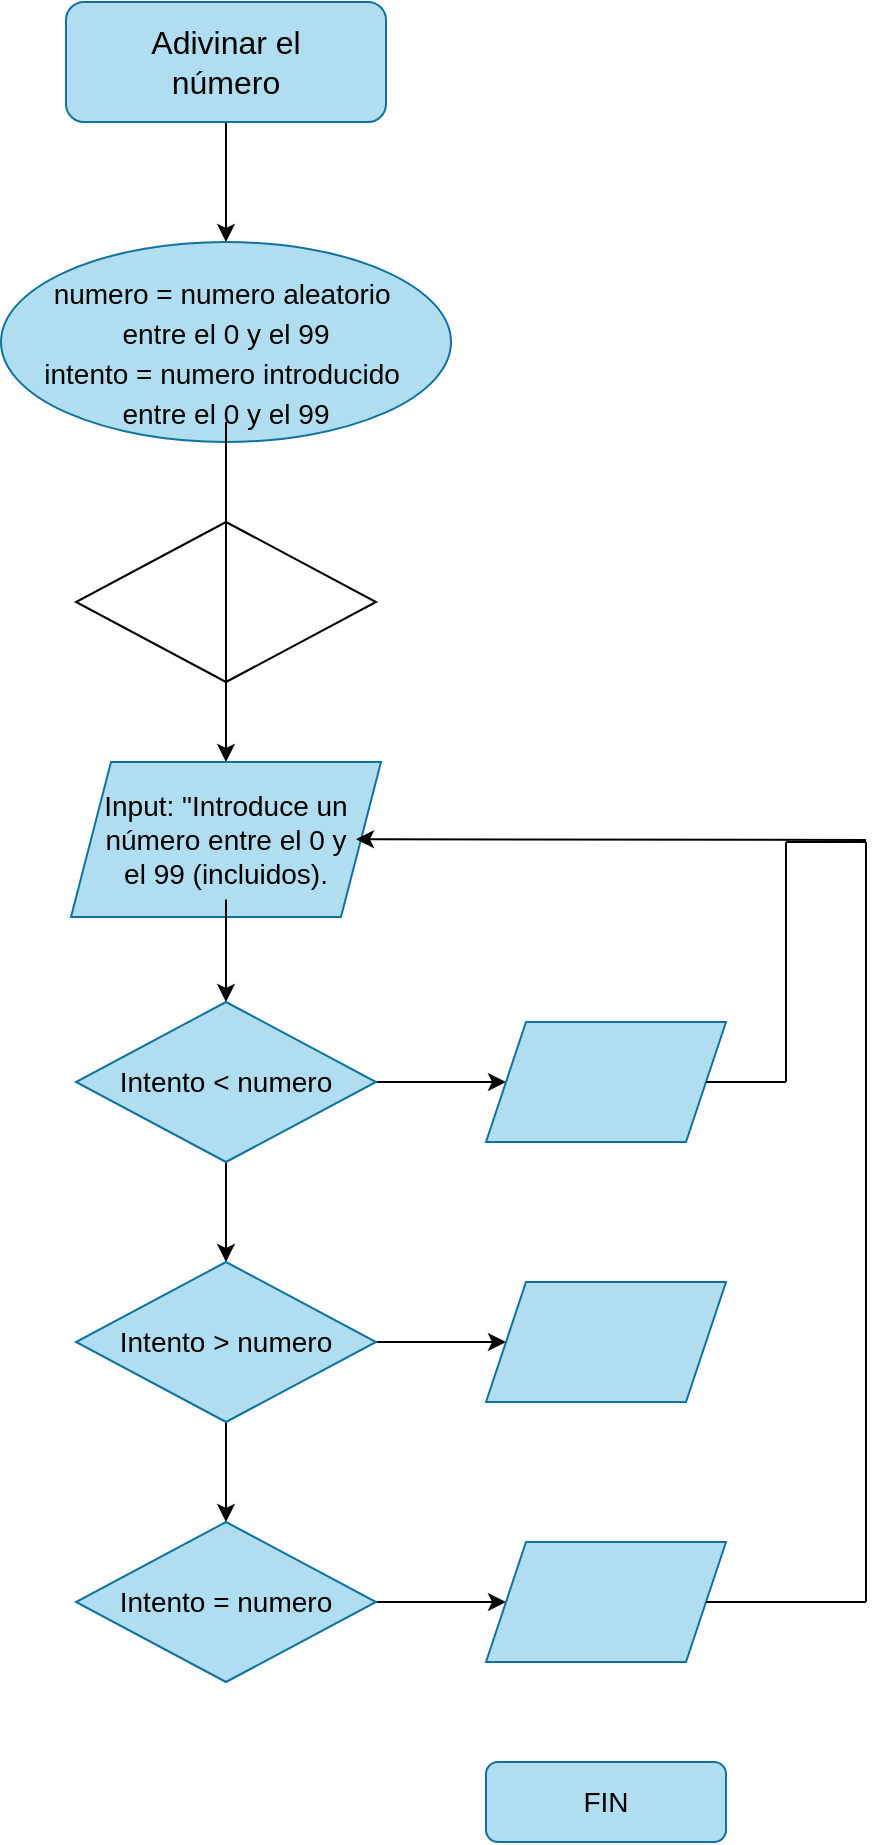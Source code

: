 <mxfile>
    <diagram id="hwFFRKQ7kLO6jCGQQXfq" name="Page-1">
        <mxGraphModel dx="1625" dy="1815" grid="1" gridSize="10" guides="1" tooltips="1" connect="1" arrows="1" fold="1" page="1" pageScale="1" pageWidth="827" pageHeight="1169" math="0" shadow="0">
            <root>
                <mxCell id="0"/>
                <mxCell id="1" parent="0"/>
                <mxCell id="4" style="edgeStyle=none;html=1;fontSize=16;fontColor=#000000;" edge="1" parent="1" source="2">
                    <mxGeometry relative="1" as="geometry">
                        <mxPoint x="400" y="110" as="targetPoint"/>
                    </mxGeometry>
                </mxCell>
                <mxCell id="2" value="" style="rounded=1;whiteSpace=wrap;html=1;fillColor=#b1ddf0;strokeColor=#10739e;" vertex="1" parent="1">
                    <mxGeometry x="320" y="-10" width="160" height="60" as="geometry"/>
                </mxCell>
                <mxCell id="3" value="&lt;font style=&quot;font-size: 16px&quot; color=&quot;#000000&quot;&gt;Adivinar el número&lt;/font&gt;" style="text;html=1;strokeColor=none;fillColor=none;align=center;verticalAlign=middle;whiteSpace=wrap;rounded=0;" vertex="1" parent="1">
                    <mxGeometry x="350" y="5" width="100" height="30" as="geometry"/>
                </mxCell>
                <mxCell id="5" value="" style="ellipse;whiteSpace=wrap;html=1;fontSize=16;fillColor=#b1ddf0;strokeColor=#10739e;" vertex="1" parent="1">
                    <mxGeometry x="287.5" y="110" width="225" height="100" as="geometry"/>
                </mxCell>
                <mxCell id="6" value="&lt;font style=&quot;font-size: 14px&quot;&gt;numero = numero aleatorio&amp;nbsp; entre el 0 y el 99&lt;/font&gt;" style="text;html=1;strokeColor=none;fillColor=none;align=center;verticalAlign=middle;whiteSpace=wrap;rounded=0;fontSize=16;fontColor=#000000;" vertex="1" parent="1">
                    <mxGeometry x="300" y="130" width="200" height="30" as="geometry"/>
                </mxCell>
                <mxCell id="8" style="edgeStyle=none;html=1;fontSize=14;fontColor=#000000;" edge="1" parent="1" source="7">
                    <mxGeometry relative="1" as="geometry">
                        <mxPoint x="400" y="370" as="targetPoint"/>
                    </mxGeometry>
                </mxCell>
                <mxCell id="7" value="&lt;font style=&quot;font-size: 14px&quot;&gt;intento = numero introducido&amp;nbsp; entre el 0 y el 99&lt;/font&gt;" style="text;html=1;strokeColor=none;fillColor=none;align=center;verticalAlign=middle;whiteSpace=wrap;rounded=0;fontSize=16;fontColor=#000000;" vertex="1" parent="1">
                    <mxGeometry x="300" y="170" width="200" height="30" as="geometry"/>
                </mxCell>
                <mxCell id="9" value="" style="shape=parallelogram;perimeter=parallelogramPerimeter;whiteSpace=wrap;html=1;fixedSize=1;fontSize=14;fillColor=#b1ddf0;strokeColor=#10739e;" vertex="1" parent="1">
                    <mxGeometry x="322.5" y="370" width="155" height="77.5" as="geometry"/>
                </mxCell>
                <mxCell id="16" value="" style="edgeStyle=none;html=1;fontSize=14;fontColor=#000000;" edge="1" parent="1" source="10" target="11">
                    <mxGeometry relative="1" as="geometry"/>
                </mxCell>
                <mxCell id="10" value="Input: &quot;Introduce un número entre el 0 y el 99 (incluidos)." style="text;html=1;strokeColor=none;fillColor=none;align=center;verticalAlign=middle;whiteSpace=wrap;rounded=0;fontSize=14;fontColor=#000000;" vertex="1" parent="1">
                    <mxGeometry x="335" y="378.75" width="130" height="60" as="geometry"/>
                </mxCell>
                <mxCell id="14" style="edgeStyle=none;html=1;entryX=0.5;entryY=0;entryDx=0;entryDy=0;fontSize=14;fontColor=#000000;" edge="1" parent="1" source="11" target="12">
                    <mxGeometry relative="1" as="geometry"/>
                </mxCell>
                <mxCell id="28" style="edgeStyle=none;html=1;fontSize=14;fontColor=#000000;" edge="1" parent="1" source="11" target="21">
                    <mxGeometry relative="1" as="geometry"/>
                </mxCell>
                <mxCell id="11" value="" style="rhombus;whiteSpace=wrap;html=1;fontSize=14;fillColor=#b1ddf0;strokeColor=#10739e;" vertex="1" parent="1">
                    <mxGeometry x="325" y="490" width="150" height="80" as="geometry"/>
                </mxCell>
                <mxCell id="15" style="edgeStyle=none;html=1;entryX=0.5;entryY=0;entryDx=0;entryDy=0;fontSize=14;fontColor=#000000;" edge="1" parent="1" source="12" target="13">
                    <mxGeometry relative="1" as="geometry"/>
                </mxCell>
                <mxCell id="27" style="edgeStyle=none;html=1;entryX=0;entryY=0.5;entryDx=0;entryDy=0;fontSize=14;fontColor=#000000;" edge="1" parent="1" source="12" target="22">
                    <mxGeometry relative="1" as="geometry"/>
                </mxCell>
                <mxCell id="12" value="" style="rhombus;whiteSpace=wrap;html=1;fontSize=14;fillColor=#b1ddf0;strokeColor=#10739e;" vertex="1" parent="1">
                    <mxGeometry x="325" y="620" width="150" height="80" as="geometry"/>
                </mxCell>
                <mxCell id="26" style="edgeStyle=none;html=1;entryX=0;entryY=0.5;entryDx=0;entryDy=0;fontSize=14;fontColor=#000000;" edge="1" parent="1" source="13" target="23">
                    <mxGeometry relative="1" as="geometry"/>
                </mxCell>
                <mxCell id="13" value="" style="rhombus;whiteSpace=wrap;html=1;fontSize=14;fillColor=#b1ddf0;strokeColor=#10739e;" vertex="1" parent="1">
                    <mxGeometry x="325" y="750" width="150" height="80" as="geometry"/>
                </mxCell>
                <mxCell id="17" value="Intento &amp;lt; numero" style="text;html=1;strokeColor=none;fillColor=none;align=center;verticalAlign=middle;whiteSpace=wrap;rounded=0;fontSize=14;fontColor=#000000;" vertex="1" parent="1">
                    <mxGeometry x="345" y="515" width="110" height="30" as="geometry"/>
                </mxCell>
                <mxCell id="18" value="Intento &amp;gt; numero" style="text;html=1;strokeColor=none;fillColor=none;align=center;verticalAlign=middle;whiteSpace=wrap;rounded=0;fontSize=14;fontColor=#000000;" vertex="1" parent="1">
                    <mxGeometry x="345" y="645" width="110" height="30" as="geometry"/>
                </mxCell>
                <mxCell id="19" value="Intento = numero" style="text;html=1;strokeColor=none;fillColor=none;align=center;verticalAlign=middle;whiteSpace=wrap;rounded=0;fontSize=14;fontColor=#000000;" vertex="1" parent="1">
                    <mxGeometry x="345" y="775" width="110" height="30" as="geometry"/>
                </mxCell>
                <mxCell id="21" value="" style="shape=parallelogram;perimeter=parallelogramPerimeter;whiteSpace=wrap;html=1;fixedSize=1;fontSize=14;fillColor=#b1ddf0;strokeColor=#10739e;" vertex="1" parent="1">
                    <mxGeometry x="530" y="500" width="120" height="60" as="geometry"/>
                </mxCell>
                <mxCell id="22" value="" style="shape=parallelogram;perimeter=parallelogramPerimeter;whiteSpace=wrap;html=1;fixedSize=1;fontSize=14;fillColor=#b1ddf0;strokeColor=#10739e;" vertex="1" parent="1">
                    <mxGeometry x="530" y="630" width="120" height="60" as="geometry"/>
                </mxCell>
                <mxCell id="23" value="" style="shape=parallelogram;perimeter=parallelogramPerimeter;whiteSpace=wrap;html=1;fixedSize=1;fontSize=14;fillColor=#b1ddf0;strokeColor=#10739e;" vertex="1" parent="1">
                    <mxGeometry x="530" y="760" width="120" height="60" as="geometry"/>
                </mxCell>
                <mxCell id="24" value="" style="rounded=1;whiteSpace=wrap;html=1;fontSize=14;fillColor=#b1ddf0;strokeColor=#10739e;" vertex="1" parent="1">
                    <mxGeometry x="530" y="870" width="120" height="40" as="geometry"/>
                </mxCell>
                <mxCell id="25" value="FIN" style="text;html=1;strokeColor=none;fillColor=none;align=center;verticalAlign=middle;whiteSpace=wrap;rounded=0;fontSize=14;fontColor=#000000;" vertex="1" parent="1">
                    <mxGeometry x="560" y="875" width="60" height="30" as="geometry"/>
                </mxCell>
                <mxCell id="30" value="" style="endArrow=none;html=1;fontSize=14;fontColor=#000000;" edge="1" parent="1" target="21">
                    <mxGeometry width="50" height="50" relative="1" as="geometry">
                        <mxPoint x="680" y="530" as="sourcePoint"/>
                        <mxPoint x="450" y="560" as="targetPoint"/>
                    </mxGeometry>
                </mxCell>
                <mxCell id="32" value="" style="endArrow=none;html=1;fontSize=14;fontColor=#000000;" edge="1" parent="1">
                    <mxGeometry width="50" height="50" relative="1" as="geometry">
                        <mxPoint x="680" y="530" as="sourcePoint"/>
                        <mxPoint x="680" y="410" as="targetPoint"/>
                    </mxGeometry>
                </mxCell>
                <mxCell id="33" value="" style="endArrow=none;html=1;fontSize=14;fontColor=#000000;entryX=1;entryY=0.5;entryDx=0;entryDy=0;" edge="1" parent="1" target="23">
                    <mxGeometry width="50" height="50" relative="1" as="geometry">
                        <mxPoint x="720" y="790" as="sourcePoint"/>
                        <mxPoint x="450" y="490" as="targetPoint"/>
                    </mxGeometry>
                </mxCell>
                <mxCell id="34" value="" style="endArrow=none;html=1;fontSize=14;fontColor=#000000;" edge="1" parent="1">
                    <mxGeometry width="50" height="50" relative="1" as="geometry">
                        <mxPoint x="720" y="410" as="sourcePoint"/>
                        <mxPoint x="720" y="790" as="targetPoint"/>
                    </mxGeometry>
                </mxCell>
                <mxCell id="35" value="" style="endArrow=none;html=1;fontSize=14;fontColor=#000000;" edge="1" parent="1">
                    <mxGeometry width="50" height="50" relative="1" as="geometry">
                        <mxPoint x="680" y="410" as="sourcePoint"/>
                        <mxPoint x="720" y="410" as="targetPoint"/>
                    </mxGeometry>
                </mxCell>
                <mxCell id="36" value="" style="endArrow=classic;html=1;fontSize=14;fontColor=#000000;" edge="1" parent="1">
                    <mxGeometry width="50" height="50" relative="1" as="geometry">
                        <mxPoint x="720" y="409" as="sourcePoint"/>
                        <mxPoint x="465" y="408.63" as="targetPoint"/>
                    </mxGeometry>
                </mxCell>
                <mxCell id="38" value="" style="rhombus;whiteSpace=wrap;html=1;fontSize=14;fontColor=#000000;fillColor=none;" vertex="1" parent="1">
                    <mxGeometry x="325" y="250" width="150" height="80" as="geometry"/>
                </mxCell>
            </root>
        </mxGraphModel>
    </diagram>
</mxfile>
